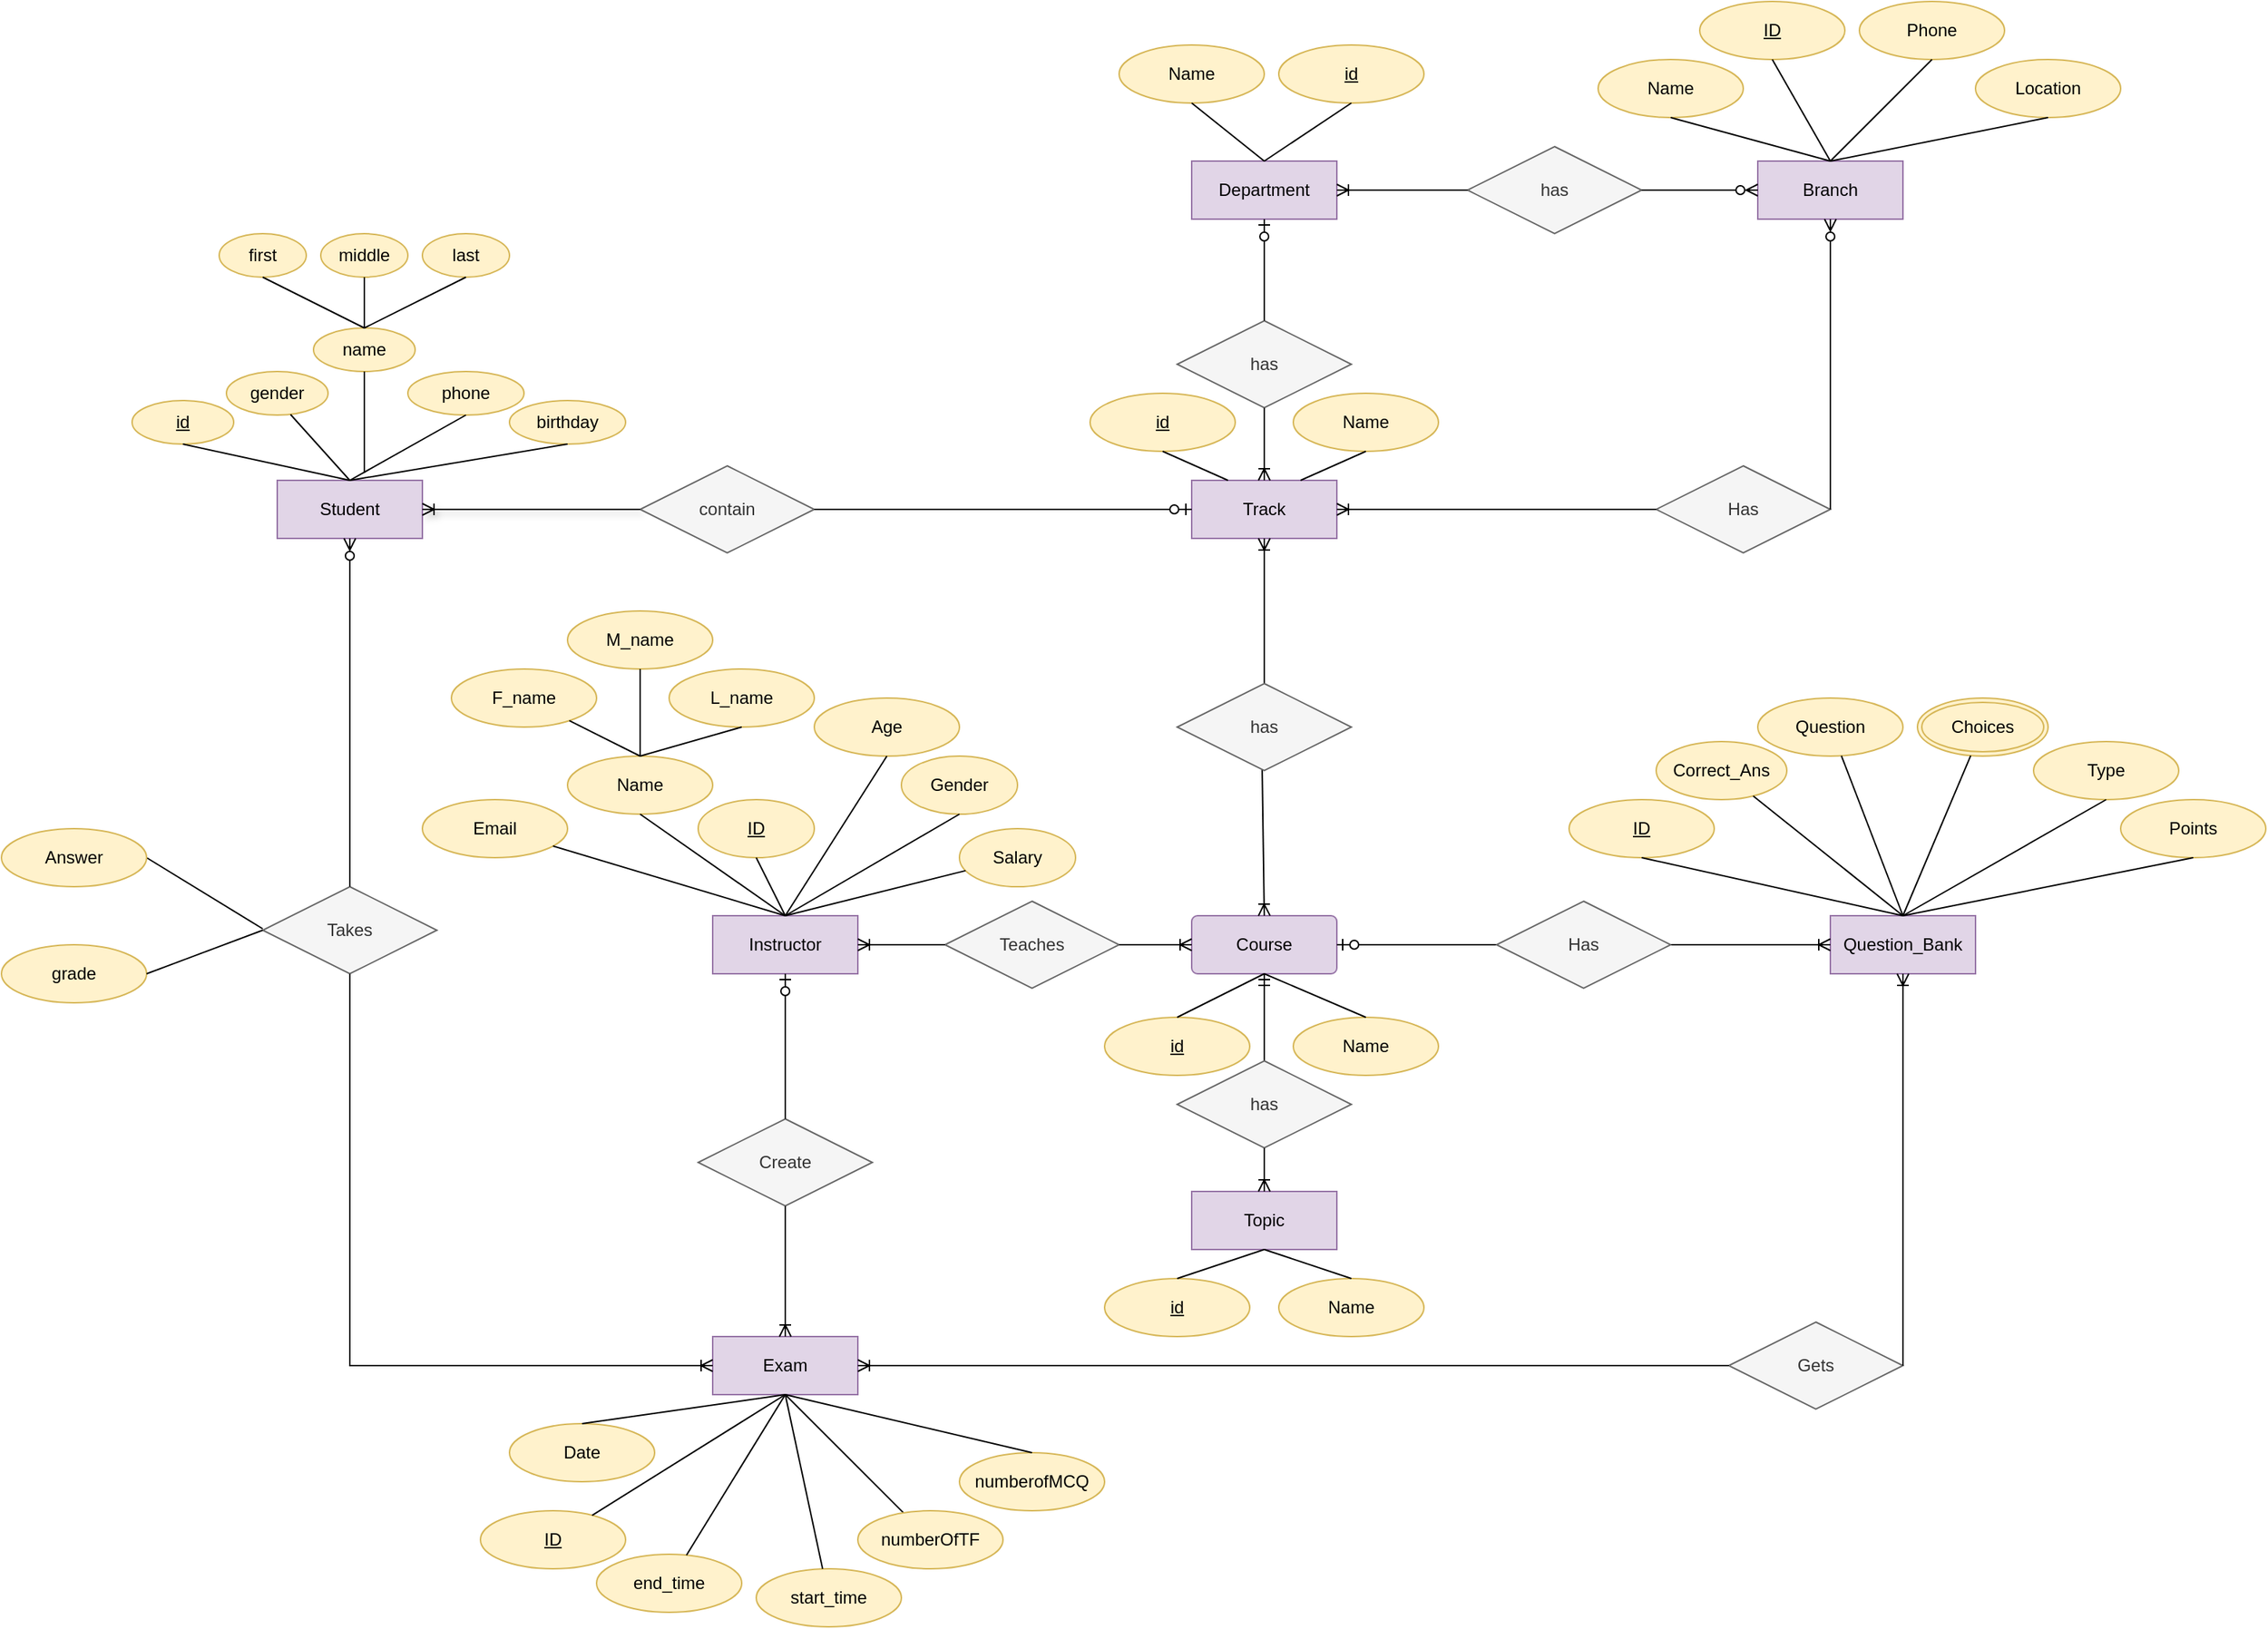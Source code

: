 <mxfile version="26.0.5">
  <diagram name="Page-1" id="814hH2JLdUSQldoOu_sA">
    <mxGraphModel dx="-1800" dy="1914" grid="1" gridSize="10" guides="1" tooltips="1" connect="1" arrows="1" fold="1" page="0" pageScale="1" pageWidth="1400" pageHeight="850" math="0" shadow="0">
      <root>
        <mxCell id="0" />
        <mxCell id="1" parent="0" />
        <mxCell id="0iq-7-bF7IzyFGE6YVm_-5" value="Name" style="ellipse;whiteSpace=wrap;html=1;align=center;fillColor=#fff2cc;strokeColor=#d6b656;" parent="1" vertex="1">
          <mxGeometry x="5960" y="-160" width="100" height="40" as="geometry" />
        </mxCell>
        <mxCell id="0iq-7-bF7IzyFGE6YVm_-6" value="id" style="ellipse;whiteSpace=wrap;html=1;align=center;fontStyle=4;fillColor=#fff2cc;strokeColor=#d6b656;" parent="1" vertex="1">
          <mxGeometry x="6070" y="-160" width="100" height="40" as="geometry" />
        </mxCell>
        <mxCell id="wmDvbTXlGFTgHskODQBr-15" value="Instructor" style="whiteSpace=wrap;html=1;align=center;fillColor=#e1d5e7;strokeColor=#9673a6;" parent="1" vertex="1">
          <mxGeometry x="5680" y="440" width="100" height="40" as="geometry" />
        </mxCell>
        <mxCell id="wmDvbTXlGFTgHskODQBr-16" value="Name" style="ellipse;whiteSpace=wrap;html=1;align=center;fillColor=#fff2cc;strokeColor=#d6b656;" parent="1" vertex="1">
          <mxGeometry x="5580" y="330" width="100" height="40" as="geometry" />
        </mxCell>
        <mxCell id="wmDvbTXlGFTgHskODQBr-17" value="Age" style="ellipse;whiteSpace=wrap;html=1;align=center;fillColor=#fff2cc;strokeColor=#d6b656;" parent="1" vertex="1">
          <mxGeometry x="5750" y="290" width="100" height="40" as="geometry" />
        </mxCell>
        <mxCell id="wmDvbTXlGFTgHskODQBr-18" value="Salary" style="ellipse;whiteSpace=wrap;html=1;align=center;fillColor=#fff2cc;strokeColor=#d6b656;" parent="1" vertex="1">
          <mxGeometry x="5850" y="380" width="80" height="40" as="geometry" />
        </mxCell>
        <mxCell id="wmDvbTXlGFTgHskODQBr-19" value="Gender" style="ellipse;whiteSpace=wrap;html=1;align=center;fillColor=#fff2cc;strokeColor=#d6b656;" parent="1" vertex="1">
          <mxGeometry x="5810" y="330" width="80" height="40" as="geometry" />
        </mxCell>
        <mxCell id="wmDvbTXlGFTgHskODQBr-20" value="ID" style="ellipse;whiteSpace=wrap;html=1;align=center;fontStyle=4;fillColor=#fff2cc;strokeColor=#d6b656;" parent="1" vertex="1">
          <mxGeometry x="6270" y="360" width="100" height="40" as="geometry" />
        </mxCell>
        <mxCell id="wmDvbTXlGFTgHskODQBr-23" value="ID" style="ellipse;whiteSpace=wrap;html=1;align=center;fontStyle=4;fillColor=#fff2cc;strokeColor=#d6b656;" parent="1" vertex="1">
          <mxGeometry x="5520" y="850" width="100" height="40" as="geometry" />
        </mxCell>
        <mxCell id="wmDvbTXlGFTgHskODQBr-26" value="ID" style="ellipse;whiteSpace=wrap;html=1;align=center;fontStyle=4;fillColor=#fff2cc;strokeColor=#d6b656;" parent="1" vertex="1">
          <mxGeometry x="5670" y="360" width="80" height="40" as="geometry" />
        </mxCell>
        <mxCell id="wmDvbTXlGFTgHskODQBr-27" value="Date" style="ellipse;whiteSpace=wrap;html=1;align=center;fillColor=#fff2cc;strokeColor=#d6b656;" parent="1" vertex="1">
          <mxGeometry x="5540" y="790" width="100" height="40" as="geometry" />
        </mxCell>
        <mxCell id="wmDvbTXlGFTgHskODQBr-28" value="F_name" style="ellipse;whiteSpace=wrap;html=1;align=center;fillColor=#fff2cc;strokeColor=#d6b656;" parent="1" vertex="1">
          <mxGeometry x="5500" y="270" width="100" height="40" as="geometry" />
        </mxCell>
        <mxCell id="wmDvbTXlGFTgHskODQBr-29" value="M_name" style="ellipse;whiteSpace=wrap;html=1;align=center;fillColor=#fff2cc;strokeColor=#d6b656;" parent="1" vertex="1">
          <mxGeometry x="5580" y="230" width="100" height="40" as="geometry" />
        </mxCell>
        <mxCell id="wmDvbTXlGFTgHskODQBr-30" value="L_name" style="ellipse;whiteSpace=wrap;html=1;align=center;fillColor=#fff2cc;strokeColor=#d6b656;" parent="1" vertex="1">
          <mxGeometry x="5650" y="270" width="100" height="40" as="geometry" />
        </mxCell>
        <mxCell id="wmDvbTXlGFTgHskODQBr-31" value="Email" style="ellipse;whiteSpace=wrap;html=1;align=center;fillColor=#fff2cc;strokeColor=#d6b656;" parent="1" vertex="1">
          <mxGeometry x="5480" y="360" width="100" height="40" as="geometry" />
        </mxCell>
        <mxCell id="wmDvbTXlGFTgHskODQBr-32" value="" style="endArrow=none;html=1;rounded=0;entryX=0.5;entryY=0;entryDx=0;entryDy=0;" parent="1" source="wmDvbTXlGFTgHskODQBr-29" target="wmDvbTXlGFTgHskODQBr-16" edge="1">
          <mxGeometry relative="1" as="geometry">
            <mxPoint x="5480" y="320" as="sourcePoint" />
            <mxPoint x="5640" y="320" as="targetPoint" />
          </mxGeometry>
        </mxCell>
        <mxCell id="wmDvbTXlGFTgHskODQBr-33" value="" style="endArrow=none;html=1;rounded=0;exitX=0.5;exitY=1;exitDx=0;exitDy=0;" parent="1" source="wmDvbTXlGFTgHskODQBr-30" edge="1">
          <mxGeometry relative="1" as="geometry">
            <mxPoint x="5480" y="320" as="sourcePoint" />
            <mxPoint x="5630" y="330" as="targetPoint" />
          </mxGeometry>
        </mxCell>
        <mxCell id="wmDvbTXlGFTgHskODQBr-34" value="" style="endArrow=none;html=1;rounded=0;entryX=0.5;entryY=1;entryDx=0;entryDy=0;" parent="1" target="wmDvbTXlGFTgHskODQBr-16" edge="1">
          <mxGeometry relative="1" as="geometry">
            <mxPoint x="5730" y="440" as="sourcePoint" />
            <mxPoint x="5640" y="320" as="targetPoint" />
          </mxGeometry>
        </mxCell>
        <mxCell id="wmDvbTXlGFTgHskODQBr-35" value="" style="endArrow=none;html=1;rounded=0;exitX=0.5;exitY=0;exitDx=0;exitDy=0;" parent="1" source="wmDvbTXlGFTgHskODQBr-16" target="wmDvbTXlGFTgHskODQBr-28" edge="1">
          <mxGeometry relative="1" as="geometry">
            <mxPoint x="5480" y="320" as="sourcePoint" />
            <mxPoint x="5640" y="320" as="targetPoint" />
          </mxGeometry>
        </mxCell>
        <mxCell id="wmDvbTXlGFTgHskODQBr-36" value="" style="endArrow=none;html=1;rounded=0;exitX=0.5;exitY=1;exitDx=0;exitDy=0;" parent="1" source="wmDvbTXlGFTgHskODQBr-26" edge="1">
          <mxGeometry relative="1" as="geometry">
            <mxPoint x="5480" y="320" as="sourcePoint" />
            <mxPoint x="5730" y="440" as="targetPoint" />
          </mxGeometry>
        </mxCell>
        <mxCell id="wmDvbTXlGFTgHskODQBr-37" value="" style="endArrow=none;html=1;rounded=0;exitX=0.5;exitY=0;exitDx=0;exitDy=0;" parent="1" source="wmDvbTXlGFTgHskODQBr-15" target="wmDvbTXlGFTgHskODQBr-31" edge="1">
          <mxGeometry relative="1" as="geometry">
            <mxPoint x="5480" y="320" as="sourcePoint" />
            <mxPoint x="5640" y="320" as="targetPoint" />
          </mxGeometry>
        </mxCell>
        <mxCell id="wmDvbTXlGFTgHskODQBr-40" value="" style="endArrow=none;html=1;rounded=0;exitX=0.5;exitY=0;exitDx=0;exitDy=0;entryX=0.5;entryY=1;entryDx=0;entryDy=0;" parent="1" source="wmDvbTXlGFTgHskODQBr-15" target="wmDvbTXlGFTgHskODQBr-17" edge="1">
          <mxGeometry relative="1" as="geometry">
            <mxPoint x="5480" y="320" as="sourcePoint" />
            <mxPoint x="5640" y="320" as="targetPoint" />
          </mxGeometry>
        </mxCell>
        <mxCell id="wmDvbTXlGFTgHskODQBr-41" value="" style="endArrow=none;html=1;rounded=0;entryX=0.5;entryY=1;entryDx=0;entryDy=0;" parent="1" target="wmDvbTXlGFTgHskODQBr-19" edge="1">
          <mxGeometry relative="1" as="geometry">
            <mxPoint x="5730" y="440" as="sourcePoint" />
            <mxPoint x="5640" y="320" as="targetPoint" />
          </mxGeometry>
        </mxCell>
        <mxCell id="wmDvbTXlGFTgHskODQBr-42" value="" style="endArrow=none;html=1;rounded=0;exitX=0.5;exitY=0;exitDx=0;exitDy=0;" parent="1" source="wmDvbTXlGFTgHskODQBr-15" target="wmDvbTXlGFTgHskODQBr-18" edge="1">
          <mxGeometry relative="1" as="geometry">
            <mxPoint x="5480" y="320" as="sourcePoint" />
            <mxPoint x="5870" y="460" as="targetPoint" />
          </mxGeometry>
        </mxCell>
        <mxCell id="wmDvbTXlGFTgHskODQBr-43" value="Exam" style="whiteSpace=wrap;html=1;align=center;fillColor=#e1d5e7;strokeColor=#9673a6;" parent="1" vertex="1">
          <mxGeometry x="5680" y="730" width="100" height="40" as="geometry" />
        </mxCell>
        <mxCell id="wmDvbTXlGFTgHskODQBr-44" value="Question_Bank" style="whiteSpace=wrap;html=1;align=center;fillColor=#e1d5e7;strokeColor=#9673a6;" parent="1" vertex="1">
          <mxGeometry x="6450" y="440" width="100" height="40" as="geometry" />
        </mxCell>
        <mxCell id="wmDvbTXlGFTgHskODQBr-45" value="end_time" style="ellipse;whiteSpace=wrap;html=1;align=center;fillColor=#fff2cc;strokeColor=#d6b656;" parent="1" vertex="1">
          <mxGeometry x="5600" y="880" width="100" height="40" as="geometry" />
        </mxCell>
        <mxCell id="wmDvbTXlGFTgHskODQBr-46" value="start_time" style="ellipse;whiteSpace=wrap;html=1;align=center;fillColor=#fff2cc;strokeColor=#d6b656;" parent="1" vertex="1">
          <mxGeometry x="5710" y="890" width="100" height="40" as="geometry" />
        </mxCell>
        <mxCell id="wmDvbTXlGFTgHskODQBr-47" value="Type" style="ellipse;whiteSpace=wrap;html=1;align=center;fillColor=#fff2cc;strokeColor=#d6b656;" parent="1" vertex="1">
          <mxGeometry x="6590" y="320" width="100" height="40" as="geometry" />
        </mxCell>
        <mxCell id="wmDvbTXlGFTgHskODQBr-48" value="" style="endArrow=none;html=1;rounded=0;exitX=0.5;exitY=1;exitDx=0;exitDy=0;" parent="1" source="wmDvbTXlGFTgHskODQBr-43" target="wmDvbTXlGFTgHskODQBr-46" edge="1">
          <mxGeometry relative="1" as="geometry">
            <mxPoint x="5565" y="870" as="sourcePoint" />
            <mxPoint x="5735" y="930" as="targetPoint" />
          </mxGeometry>
        </mxCell>
        <mxCell id="wmDvbTXlGFTgHskODQBr-49" value="" style="endArrow=none;html=1;rounded=0;entryX=0.5;entryY=1;entryDx=0;entryDy=0;" parent="1" source="wmDvbTXlGFTgHskODQBr-45" target="wmDvbTXlGFTgHskODQBr-43" edge="1">
          <mxGeometry relative="1" as="geometry">
            <mxPoint x="5565" y="870" as="sourcePoint" />
            <mxPoint x="5725" y="870" as="targetPoint" />
          </mxGeometry>
        </mxCell>
        <mxCell id="wmDvbTXlGFTgHskODQBr-50" value="" style="endArrow=none;html=1;rounded=0;entryX=0.5;entryY=1;entryDx=0;entryDy=0;exitX=0.5;exitY=0;exitDx=0;exitDy=0;" parent="1" source="wmDvbTXlGFTgHskODQBr-27" edge="1">
          <mxGeometry relative="1" as="geometry">
            <mxPoint x="5525" y="840" as="sourcePoint" />
            <mxPoint x="5730" y="770" as="targetPoint" />
          </mxGeometry>
        </mxCell>
        <mxCell id="wmDvbTXlGFTgHskODQBr-51" value="" style="endArrow=none;html=1;rounded=0;entryX=0.5;entryY=1;entryDx=0;entryDy=0;" parent="1" source="wmDvbTXlGFTgHskODQBr-23" target="wmDvbTXlGFTgHskODQBr-43" edge="1">
          <mxGeometry relative="1" as="geometry">
            <mxPoint x="5515" y="900" as="sourcePoint" />
            <mxPoint x="5725" y="870" as="targetPoint" />
          </mxGeometry>
        </mxCell>
        <mxCell id="wmDvbTXlGFTgHskODQBr-54" value="Points" style="ellipse;whiteSpace=wrap;html=1;align=center;fillColor=#fff2cc;strokeColor=#d6b656;" parent="1" vertex="1">
          <mxGeometry x="6650" y="360" width="100" height="40" as="geometry" />
        </mxCell>
        <mxCell id="wmDvbTXlGFTgHskODQBr-56" value="Correct_Ans" style="ellipse;whiteSpace=wrap;html=1;align=center;fillColor=#fff2cc;strokeColor=#d6b656;" parent="1" vertex="1">
          <mxGeometry x="6330" y="320" width="90" height="40" as="geometry" />
        </mxCell>
        <mxCell id="wmDvbTXlGFTgHskODQBr-57" value="Question" style="ellipse;whiteSpace=wrap;html=1;align=center;fillColor=#fff2cc;strokeColor=#d6b656;" parent="1" vertex="1">
          <mxGeometry x="6400" y="290" width="100" height="40" as="geometry" />
        </mxCell>
        <mxCell id="wmDvbTXlGFTgHskODQBr-59" value="Choices" style="ellipse;shape=doubleEllipse;margin=3;whiteSpace=wrap;html=1;align=center;fillColor=#fff2cc;strokeColor=#d6b656;" parent="1" vertex="1">
          <mxGeometry x="6510" y="290" width="90" height="40" as="geometry" />
        </mxCell>
        <mxCell id="wmDvbTXlGFTgHskODQBr-60" value="" style="endArrow=none;html=1;rounded=0;entryX=0.5;entryY=0;entryDx=0;entryDy=0;exitX=0.5;exitY=1;exitDx=0;exitDy=0;" parent="1" source="wmDvbTXlGFTgHskODQBr-20" target="wmDvbTXlGFTgHskODQBr-44" edge="1">
          <mxGeometry relative="1" as="geometry">
            <mxPoint x="6456" y="420" as="sourcePoint" />
            <mxPoint x="6486.06" y="390" as="targetPoint" />
          </mxGeometry>
        </mxCell>
        <mxCell id="wmDvbTXlGFTgHskODQBr-62" value="" style="endArrow=none;html=1;rounded=0;entryX=0.5;entryY=0;entryDx=0;entryDy=0;" parent="1" source="wmDvbTXlGFTgHskODQBr-57" target="wmDvbTXlGFTgHskODQBr-44" edge="1">
          <mxGeometry relative="1" as="geometry">
            <mxPoint x="6326.06" y="390" as="sourcePoint" />
            <mxPoint x="6486.06" y="390" as="targetPoint" />
          </mxGeometry>
        </mxCell>
        <mxCell id="wmDvbTXlGFTgHskODQBr-63" value="" style="endArrow=none;html=1;rounded=0;entryX=0.5;entryY=0;entryDx=0;entryDy=0;exitX=0.5;exitY=1;exitDx=0;exitDy=0;" parent="1" source="wmDvbTXlGFTgHskODQBr-54" target="wmDvbTXlGFTgHskODQBr-44" edge="1">
          <mxGeometry relative="1" as="geometry">
            <mxPoint x="6422.996" y="511.182" as="sourcePoint" />
            <mxPoint x="6486.06" y="390" as="targetPoint" />
          </mxGeometry>
        </mxCell>
        <mxCell id="wmDvbTXlGFTgHskODQBr-64" value="" style="endArrow=none;html=1;rounded=0;entryX=0.5;entryY=0;entryDx=0;entryDy=0;exitX=0.5;exitY=1;exitDx=0;exitDy=0;" parent="1" source="wmDvbTXlGFTgHskODQBr-47" target="wmDvbTXlGFTgHskODQBr-44" edge="1">
          <mxGeometry relative="1" as="geometry">
            <mxPoint x="6600" y="400" as="sourcePoint" />
            <mxPoint x="6486.06" y="390" as="targetPoint" />
          </mxGeometry>
        </mxCell>
        <mxCell id="wmDvbTXlGFTgHskODQBr-65" value="" style="endArrow=none;html=1;rounded=0;exitX=0.5;exitY=0;exitDx=0;exitDy=0;" parent="1" source="wmDvbTXlGFTgHskODQBr-44" target="wmDvbTXlGFTgHskODQBr-56" edge="1">
          <mxGeometry relative="1" as="geometry">
            <mxPoint x="6326.06" y="390" as="sourcePoint" />
            <mxPoint x="6476.06" y="390" as="targetPoint" />
          </mxGeometry>
        </mxCell>
        <mxCell id="wmDvbTXlGFTgHskODQBr-66" value="" style="endArrow=none;html=1;rounded=0;entryX=0.5;entryY=0;entryDx=0;entryDy=0;" parent="1" source="wmDvbTXlGFTgHskODQBr-59" target="wmDvbTXlGFTgHskODQBr-44" edge="1">
          <mxGeometry relative="1" as="geometry">
            <mxPoint x="6326.06" y="390" as="sourcePoint" />
            <mxPoint x="6590" y="540" as="targetPoint" />
          </mxGeometry>
        </mxCell>
        <mxCell id="wmDvbTXlGFTgHskODQBr-67" value="Create" style="shape=rhombus;perimeter=rhombusPerimeter;whiteSpace=wrap;html=1;align=center;fillColor=#f5f5f5;fontColor=#333333;strokeColor=#666666;" parent="1" vertex="1">
          <mxGeometry x="5670" y="580" width="120" height="60" as="geometry" />
        </mxCell>
        <mxCell id="wmDvbTXlGFTgHskODQBr-69" value="" style="fontSize=12;html=1;endArrow=ERzeroToOne;endFill=1;rounded=0;" parent="1" source="wmDvbTXlGFTgHskODQBr-67" target="wmDvbTXlGFTgHskODQBr-15" edge="1">
          <mxGeometry width="100" height="100" relative="1" as="geometry">
            <mxPoint x="5020" y="580" as="sourcePoint" />
            <mxPoint x="5120" y="480" as="targetPoint" />
          </mxGeometry>
        </mxCell>
        <mxCell id="wmDvbTXlGFTgHskODQBr-70" value="" style="fontSize=12;html=1;endArrow=ERoneToMany;rounded=0;exitX=0.5;exitY=1;exitDx=0;exitDy=0;" parent="1" source="wmDvbTXlGFTgHskODQBr-67" target="wmDvbTXlGFTgHskODQBr-43" edge="1">
          <mxGeometry width="100" height="100" relative="1" as="geometry">
            <mxPoint x="5865" y="840" as="sourcePoint" />
            <mxPoint x="5965" y="740" as="targetPoint" />
          </mxGeometry>
        </mxCell>
        <mxCell id="wmDvbTXlGFTgHskODQBr-71" value="Gets" style="shape=rhombus;perimeter=rhombusPerimeter;whiteSpace=wrap;html=1;align=center;fillColor=#f5f5f5;fontColor=#333333;strokeColor=#666666;" parent="1" vertex="1">
          <mxGeometry x="6380" y="720" width="120" height="60" as="geometry" />
        </mxCell>
        <mxCell id="wmDvbTXlGFTgHskODQBr-73" value="" style="fontSize=12;html=1;endArrow=ERoneToMany;rounded=0;" parent="1" source="wmDvbTXlGFTgHskODQBr-71" target="wmDvbTXlGFTgHskODQBr-43" edge="1">
          <mxGeometry width="100" height="100" relative="1" as="geometry">
            <mxPoint x="5865" y="900" as="sourcePoint" />
            <mxPoint x="5965" y="800" as="targetPoint" />
          </mxGeometry>
        </mxCell>
        <mxCell id="0iq-7-bF7IzyFGE6YVm_-7" value="Department" style="whiteSpace=wrap;html=1;align=center;fillColor=#e1d5e7;strokeColor=#9673a6;" parent="1" vertex="1">
          <mxGeometry x="6010" y="-80" width="100" height="40" as="geometry" />
        </mxCell>
        <mxCell id="0iq-7-bF7IzyFGE6YVm_-8" value="Track" style="whiteSpace=wrap;html=1;align=center;fillColor=#e1d5e7;strokeColor=#9673a6;" parent="1" vertex="1">
          <mxGeometry x="6010" y="140" width="100" height="40" as="geometry" />
        </mxCell>
        <mxCell id="0iq-7-bF7IzyFGE6YVm_-11" value="" style="endArrow=none;html=1;rounded=0;exitX=0.5;exitY=1;exitDx=0;exitDy=0;entryX=0.5;entryY=0;entryDx=0;entryDy=0;" parent="1" source="0iq-7-bF7IzyFGE6YVm_-5" target="0iq-7-bF7IzyFGE6YVm_-7" edge="1">
          <mxGeometry relative="1" as="geometry">
            <mxPoint x="6290" y="160" as="sourcePoint" />
            <mxPoint x="6450" y="160" as="targetPoint" />
          </mxGeometry>
        </mxCell>
        <mxCell id="0iq-7-bF7IzyFGE6YVm_-12" value="" style="endArrow=none;html=1;rounded=0;exitX=0.5;exitY=1;exitDx=0;exitDy=0;entryX=0.5;entryY=0;entryDx=0;entryDy=0;" parent="1" source="0iq-7-bF7IzyFGE6YVm_-6" target="0iq-7-bF7IzyFGE6YVm_-7" edge="1">
          <mxGeometry relative="1" as="geometry">
            <mxPoint x="5990" y="-50" as="sourcePoint" />
            <mxPoint x="6060" y="-40" as="targetPoint" />
          </mxGeometry>
        </mxCell>
        <mxCell id="0iq-7-bF7IzyFGE6YVm_-13" value="id" style="ellipse;whiteSpace=wrap;html=1;align=center;fontStyle=4;fillColor=#fff2cc;strokeColor=#d6b656;" parent="1" vertex="1">
          <mxGeometry x="5280" y="85" width="70" height="30" as="geometry" />
        </mxCell>
        <mxCell id="0iq-7-bF7IzyFGE6YVm_-15" value="id" style="ellipse;whiteSpace=wrap;html=1;align=center;fontStyle=4;fillColor=#fff2cc;strokeColor=#d6b656;" parent="1" vertex="1">
          <mxGeometry x="5950" y="510" width="100" height="40" as="geometry" />
        </mxCell>
        <mxCell id="0iq-7-bF7IzyFGE6YVm_-17" value="id" style="ellipse;whiteSpace=wrap;html=1;align=center;fontStyle=4;fillColor=#fff2cc;strokeColor=#d6b656;" parent="1" vertex="1">
          <mxGeometry x="5940" y="80" width="100" height="40" as="geometry" />
        </mxCell>
        <mxCell id="0iq-7-bF7IzyFGE6YVm_-19" value="Name" style="ellipse;whiteSpace=wrap;html=1;align=center;fillColor=#fff2cc;strokeColor=#d6b656;" parent="1" vertex="1">
          <mxGeometry x="6080" y="80" width="100" height="40" as="geometry" />
        </mxCell>
        <mxCell id="0iq-7-bF7IzyFGE6YVm_-20" value="" style="endArrow=none;html=1;rounded=0;exitX=0.5;exitY=1;exitDx=0;exitDy=0;entryX=0.25;entryY=0;entryDx=0;entryDy=0;" parent="1" source="0iq-7-bF7IzyFGE6YVm_-17" target="0iq-7-bF7IzyFGE6YVm_-8" edge="1">
          <mxGeometry relative="1" as="geometry">
            <mxPoint x="6290" y="160" as="sourcePoint" />
            <mxPoint x="6450" y="160" as="targetPoint" />
          </mxGeometry>
        </mxCell>
        <mxCell id="0iq-7-bF7IzyFGE6YVm_-21" value="" style="endArrow=none;html=1;rounded=0;entryX=0.5;entryY=1;entryDx=0;entryDy=0;exitX=0.75;exitY=0;exitDx=0;exitDy=0;" parent="1" source="0iq-7-bF7IzyFGE6YVm_-8" target="0iq-7-bF7IzyFGE6YVm_-19" edge="1">
          <mxGeometry relative="1" as="geometry">
            <mxPoint x="6060" y="200" as="sourcePoint" />
            <mxPoint x="6450" y="160" as="targetPoint" />
          </mxGeometry>
        </mxCell>
        <mxCell id="0iq-7-bF7IzyFGE6YVm_-22" value="Course" style="rounded=1;arcSize=10;whiteSpace=wrap;html=1;align=center;fillColor=#e1d5e7;strokeColor=#9673a6;" parent="1" vertex="1">
          <mxGeometry x="6010" y="440" width="100" height="40" as="geometry" />
        </mxCell>
        <mxCell id="0iq-7-bF7IzyFGE6YVm_-23" value="Name" style="ellipse;whiteSpace=wrap;html=1;align=center;fillColor=#fff2cc;strokeColor=#d6b656;" parent="1" vertex="1">
          <mxGeometry x="6080" y="510" width="100" height="40" as="geometry" />
        </mxCell>
        <mxCell id="0iq-7-bF7IzyFGE6YVm_-24" value="" style="endArrow=none;html=1;rounded=0;exitX=0.5;exitY=0;exitDx=0;exitDy=0;entryX=0.5;entryY=1;entryDx=0;entryDy=0;" parent="1" source="0iq-7-bF7IzyFGE6YVm_-15" target="0iq-7-bF7IzyFGE6YVm_-22" edge="1">
          <mxGeometry relative="1" as="geometry">
            <mxPoint x="6020" y="530" as="sourcePoint" />
            <mxPoint x="6180" y="530" as="targetPoint" />
          </mxGeometry>
        </mxCell>
        <mxCell id="0iq-7-bF7IzyFGE6YVm_-25" value="" style="endArrow=none;html=1;rounded=0;exitX=0.5;exitY=1;exitDx=0;exitDy=0;entryX=0.5;entryY=0;entryDx=0;entryDy=0;" parent="1" source="0iq-7-bF7IzyFGE6YVm_-22" target="0iq-7-bF7IzyFGE6YVm_-23" edge="1">
          <mxGeometry relative="1" as="geometry">
            <mxPoint x="6060" y="530" as="sourcePoint" />
            <mxPoint x="6220" y="530" as="targetPoint" />
          </mxGeometry>
        </mxCell>
        <mxCell id="0iq-7-bF7IzyFGE6YVm_-27" value="has" style="shape=rhombus;perimeter=rhombusPerimeter;whiteSpace=wrap;html=1;align=center;fillColor=#f5f5f5;fontColor=#333333;strokeColor=#666666;" parent="1" vertex="1">
          <mxGeometry x="6000" y="30" width="120" height="60" as="geometry" />
        </mxCell>
        <mxCell id="0iq-7-bF7IzyFGE6YVm_-28" value="" style="fontSize=12;html=1;endArrow=ERzeroToOne;endFill=1;rounded=0;exitX=0.5;exitY=0;exitDx=0;exitDy=0;" parent="1" source="0iq-7-bF7IzyFGE6YVm_-27" target="0iq-7-bF7IzyFGE6YVm_-7" edge="1">
          <mxGeometry width="100" height="100" relative="1" as="geometry">
            <mxPoint x="6000" y="130" as="sourcePoint" />
            <mxPoint x="6090" y="10" as="targetPoint" />
          </mxGeometry>
        </mxCell>
        <mxCell id="0iq-7-bF7IzyFGE6YVm_-29" value="" style="fontSize=12;html=1;endArrow=ERoneToMany;rounded=0;exitX=0.5;exitY=1;exitDx=0;exitDy=0;entryX=0.5;entryY=0;entryDx=0;entryDy=0;" parent="1" source="0iq-7-bF7IzyFGE6YVm_-27" target="0iq-7-bF7IzyFGE6YVm_-8" edge="1">
          <mxGeometry width="100" height="100" relative="1" as="geometry">
            <mxPoint x="6090" y="100" as="sourcePoint" />
            <mxPoint x="5990" y="200" as="targetPoint" />
          </mxGeometry>
        </mxCell>
        <mxCell id="0iq-7-bF7IzyFGE6YVm_-31" value="" style="fontSize=12;html=1;endArrow=ERoneToMany;rounded=0;entryX=0.5;entryY=1;entryDx=0;entryDy=0;exitX=0.5;exitY=0;exitDx=0;exitDy=0;" parent="1" source="0iq-7-bF7IzyFGE6YVm_-30" target="0iq-7-bF7IzyFGE6YVm_-8" edge="1">
          <mxGeometry width="100" height="100" relative="1" as="geometry">
            <mxPoint x="6050" y="200" as="sourcePoint" />
            <mxPoint x="6050" y="189.999" as="targetPoint" />
          </mxGeometry>
        </mxCell>
        <mxCell id="0iq-7-bF7IzyFGE6YVm_-33" value="" style="fontSize=12;html=1;endArrow=ERoneToMany;rounded=0;entryX=0.5;entryY=0;entryDx=0;entryDy=0;exitX=0.487;exitY=0.853;exitDx=0;exitDy=0;exitPerimeter=0;" parent="1" source="0iq-7-bF7IzyFGE6YVm_-30" target="0iq-7-bF7IzyFGE6YVm_-22" edge="1">
          <mxGeometry width="100" height="100" relative="1" as="geometry">
            <mxPoint x="6060" y="460" as="sourcePoint" />
            <mxPoint x="6070" y="410" as="targetPoint" />
          </mxGeometry>
        </mxCell>
        <mxCell id="0iq-7-bF7IzyFGE6YVm_-30" value="has" style="shape=rhombus;perimeter=rhombusPerimeter;whiteSpace=wrap;html=1;align=center;fillColor=#f5f5f5;fontColor=#333333;strokeColor=#666666;" parent="1" vertex="1">
          <mxGeometry x="6000" y="280" width="120" height="60" as="geometry" />
        </mxCell>
        <mxCell id="0iq-7-bF7IzyFGE6YVm_-36" value="Topic" style="whiteSpace=wrap;html=1;align=center;fillColor=#e1d5e7;strokeColor=#9673a6;" parent="1" vertex="1">
          <mxGeometry x="6010" y="630" width="100" height="40" as="geometry" />
        </mxCell>
        <mxCell id="0iq-7-bF7IzyFGE6YVm_-37" value="id" style="ellipse;whiteSpace=wrap;html=1;align=center;fontStyle=4;fillColor=#fff2cc;strokeColor=#d6b656;" parent="1" vertex="1">
          <mxGeometry x="5950" y="690" width="100" height="40" as="geometry" />
        </mxCell>
        <mxCell id="0iq-7-bF7IzyFGE6YVm_-38" value="Name" style="ellipse;whiteSpace=wrap;html=1;align=center;fillColor=#fff2cc;strokeColor=#d6b656;" parent="1" vertex="1">
          <mxGeometry x="6070" y="690" width="100" height="40" as="geometry" />
        </mxCell>
        <mxCell id="0iq-7-bF7IzyFGE6YVm_-39" value="" style="endArrow=none;html=1;rounded=0;exitX=0.5;exitY=0;exitDx=0;exitDy=0;entryX=0.5;entryY=1;entryDx=0;entryDy=0;" parent="1" source="0iq-7-bF7IzyFGE6YVm_-37" target="0iq-7-bF7IzyFGE6YVm_-36" edge="1">
          <mxGeometry relative="1" as="geometry">
            <mxPoint x="6000" y="690" as="sourcePoint" />
            <mxPoint x="6060" y="660" as="targetPoint" />
          </mxGeometry>
        </mxCell>
        <mxCell id="0iq-7-bF7IzyFGE6YVm_-40" value="" style="endArrow=none;html=1;rounded=0;entryX=0.5;entryY=0;entryDx=0;entryDy=0;exitX=0.5;exitY=1;exitDx=0;exitDy=0;" parent="1" source="0iq-7-bF7IzyFGE6YVm_-36" target="0iq-7-bF7IzyFGE6YVm_-38" edge="1">
          <mxGeometry relative="1" as="geometry">
            <mxPoint x="6050" y="650" as="sourcePoint" />
            <mxPoint x="6210" y="650" as="targetPoint" />
          </mxGeometry>
        </mxCell>
        <mxCell id="0iq-7-bF7IzyFGE6YVm_-41" value="" style="fontSize=12;html=1;endArrow=ERmandOne;rounded=0;entryX=0.5;entryY=1;entryDx=0;entryDy=0;" parent="1" target="0iq-7-bF7IzyFGE6YVm_-22" edge="1">
          <mxGeometry width="100" height="100" relative="1" as="geometry">
            <mxPoint x="6060" y="550" as="sourcePoint" />
            <mxPoint x="6210" y="510" as="targetPoint" />
          </mxGeometry>
        </mxCell>
        <mxCell id="0iq-7-bF7IzyFGE6YVm_-42" value="has" style="shape=rhombus;perimeter=rhombusPerimeter;whiteSpace=wrap;html=1;align=center;fillColor=#f5f5f5;fontColor=#333333;strokeColor=#666666;" parent="1" vertex="1">
          <mxGeometry x="6000" y="540" width="120" height="60" as="geometry" />
        </mxCell>
        <mxCell id="0iq-7-bF7IzyFGE6YVm_-43" value="" style="fontSize=12;html=1;endArrow=ERoneToMany;rounded=0;entryX=0.5;entryY=0;entryDx=0;entryDy=0;exitX=0.5;exitY=1;exitDx=0;exitDy=0;" parent="1" source="0iq-7-bF7IzyFGE6YVm_-42" target="0iq-7-bF7IzyFGE6YVm_-36" edge="1">
          <mxGeometry width="100" height="100" relative="1" as="geometry">
            <mxPoint x="5950" y="710" as="sourcePoint" />
            <mxPoint x="6050" y="610" as="targetPoint" />
          </mxGeometry>
        </mxCell>
        <mxCell id="0iq-7-bF7IzyFGE6YVm_-44" value="Student" style="whiteSpace=wrap;html=1;align=center;fillColor=#e1d5e7;strokeColor=#9673a6;" parent="1" vertex="1">
          <mxGeometry x="5380" y="140" width="100" height="40" as="geometry" />
        </mxCell>
        <mxCell id="0iq-7-bF7IzyFGE6YVm_-45" value="contain" style="shape=rhombus;perimeter=rhombusPerimeter;whiteSpace=wrap;html=1;align=center;fillColor=#f5f5f5;fontColor=#333333;strokeColor=#666666;" parent="1" vertex="1">
          <mxGeometry x="5630" y="130" width="120" height="60" as="geometry" />
        </mxCell>
        <mxCell id="0iq-7-bF7IzyFGE6YVm_-46" value="" style="fontSize=12;html=1;endArrow=ERzeroToOne;endFill=1;rounded=0;entryX=0;entryY=0.5;entryDx=0;entryDy=0;exitX=1;exitY=0.5;exitDx=0;exitDy=0;" parent="1" source="0iq-7-bF7IzyFGE6YVm_-45" target="0iq-7-bF7IzyFGE6YVm_-8" edge="1">
          <mxGeometry width="100" height="100" relative="1" as="geometry">
            <mxPoint x="5940" y="159.23" as="sourcePoint" />
            <mxPoint x="5830" y="159.23" as="targetPoint" />
          </mxGeometry>
        </mxCell>
        <mxCell id="0iq-7-bF7IzyFGE6YVm_-47" value="" style="fontSize=12;html=1;endArrow=ERoneToMany;rounded=0;shadow=1;exitX=0;exitY=0.5;exitDx=0;exitDy=0;entryX=1;entryY=0.5;entryDx=0;entryDy=0;" parent="1" source="0iq-7-bF7IzyFGE6YVm_-45" target="0iq-7-bF7IzyFGE6YVm_-44" edge="1">
          <mxGeometry width="100" height="100" relative="1" as="geometry">
            <mxPoint x="5260" y="285" as="sourcePoint" />
            <mxPoint x="5495" y="155" as="targetPoint" />
          </mxGeometry>
        </mxCell>
        <mxCell id="0iq-7-bF7IzyFGE6YVm_-48" value="gender" style="ellipse;whiteSpace=wrap;html=1;align=center;fillColor=#fff2cc;strokeColor=#d6b656;" parent="1" vertex="1">
          <mxGeometry x="5345" y="65" width="70" height="30" as="geometry" />
        </mxCell>
        <mxCell id="0iq-7-bF7IzyFGE6YVm_-49" value="first" style="ellipse;whiteSpace=wrap;html=1;align=center;fillColor=#fff2cc;strokeColor=#d6b656;" parent="1" vertex="1">
          <mxGeometry x="5340" y="-30" width="60" height="30" as="geometry" />
        </mxCell>
        <mxCell id="0iq-7-bF7IzyFGE6YVm_-50" value="last" style="ellipse;whiteSpace=wrap;html=1;align=center;fillColor=#fff2cc;strokeColor=#d6b656;" parent="1" vertex="1">
          <mxGeometry x="5480" y="-30" width="60" height="30" as="geometry" />
        </mxCell>
        <mxCell id="0iq-7-bF7IzyFGE6YVm_-51" value="middle" style="ellipse;whiteSpace=wrap;html=1;align=center;fillColor=#fff2cc;strokeColor=#d6b656;" parent="1" vertex="1">
          <mxGeometry x="5410" y="-30" width="60" height="30" as="geometry" />
        </mxCell>
        <mxCell id="0iq-7-bF7IzyFGE6YVm_-53" value="birthday" style="ellipse;whiteSpace=wrap;html=1;align=center;fillColor=#fff2cc;strokeColor=#d6b656;" parent="1" vertex="1">
          <mxGeometry x="5540" y="85" width="80" height="30" as="geometry" />
        </mxCell>
        <mxCell id="0iq-7-bF7IzyFGE6YVm_-54" value="phone" style="ellipse;whiteSpace=wrap;html=1;align=center;fillColor=#fff2cc;strokeColor=#d6b656;" parent="1" vertex="1">
          <mxGeometry x="5470" y="65" width="80" height="30" as="geometry" />
        </mxCell>
        <mxCell id="0iq-7-bF7IzyFGE6YVm_-55" value="name" style="ellipse;whiteSpace=wrap;html=1;align=center;fillColor=#fff2cc;strokeColor=#d6b656;" parent="1" vertex="1">
          <mxGeometry x="5405" y="35" width="70" height="30" as="geometry" />
        </mxCell>
        <mxCell id="0iq-7-bF7IzyFGE6YVm_-57" value="" style="endArrow=none;html=1;rounded=0;exitX=0.5;exitY=1;exitDx=0;exitDy=0;entryX=0.5;entryY=0;entryDx=0;entryDy=0;" parent="1" source="0iq-7-bF7IzyFGE6YVm_-13" target="0iq-7-bF7IzyFGE6YVm_-44" edge="1">
          <mxGeometry relative="1" as="geometry">
            <mxPoint x="5380" y="125" as="sourcePoint" />
            <mxPoint x="5540" y="125" as="targetPoint" />
          </mxGeometry>
        </mxCell>
        <mxCell id="0iq-7-bF7IzyFGE6YVm_-58" value="" style="endArrow=none;html=1;rounded=0;entryX=0.5;entryY=1;entryDx=0;entryDy=0;exitX=0.5;exitY=0;exitDx=0;exitDy=0;" parent="1" source="0iq-7-bF7IzyFGE6YVm_-55" target="0iq-7-bF7IzyFGE6YVm_-51" edge="1">
          <mxGeometry relative="1" as="geometry">
            <mxPoint x="5280" y="25" as="sourcePoint" />
            <mxPoint x="5440" y="25" as="targetPoint" />
          </mxGeometry>
        </mxCell>
        <mxCell id="0iq-7-bF7IzyFGE6YVm_-59" value="" style="endArrow=none;html=1;rounded=0;exitX=0.5;exitY=1;exitDx=0;exitDy=0;" parent="1" source="0iq-7-bF7IzyFGE6YVm_-49" edge="1">
          <mxGeometry relative="1" as="geometry">
            <mxPoint x="5350" y="15" as="sourcePoint" />
            <mxPoint x="5440" y="35" as="targetPoint" />
          </mxGeometry>
        </mxCell>
        <mxCell id="0iq-7-bF7IzyFGE6YVm_-60" value="" style="endArrow=none;html=1;rounded=0;exitX=0.5;exitY=0;exitDx=0;exitDy=0;entryX=0.5;entryY=1;entryDx=0;entryDy=0;" parent="1" source="0iq-7-bF7IzyFGE6YVm_-44" target="0iq-7-bF7IzyFGE6YVm_-53" edge="1">
          <mxGeometry relative="1" as="geometry">
            <mxPoint x="5420" y="130" as="sourcePoint" />
            <mxPoint x="5560" y="135" as="targetPoint" />
          </mxGeometry>
        </mxCell>
        <mxCell id="0iq-7-bF7IzyFGE6YVm_-61" value="" style="endArrow=none;html=1;rounded=0;exitX=0.5;exitY=0;exitDx=0;exitDy=0;entryX=0.5;entryY=1;entryDx=0;entryDy=0;" parent="1" source="0iq-7-bF7IzyFGE6YVm_-44" target="0iq-7-bF7IzyFGE6YVm_-54" edge="1">
          <mxGeometry relative="1" as="geometry">
            <mxPoint x="5345" y="100" as="sourcePoint" />
            <mxPoint x="5505" y="100" as="targetPoint" />
          </mxGeometry>
        </mxCell>
        <mxCell id="0iq-7-bF7IzyFGE6YVm_-62" value="" style="endArrow=none;html=1;rounded=0;exitX=0.5;exitY=1;exitDx=0;exitDy=0;" parent="1" source="0iq-7-bF7IzyFGE6YVm_-55" edge="1">
          <mxGeometry relative="1" as="geometry">
            <mxPoint x="5405" y="94" as="sourcePoint" />
            <mxPoint x="5440" y="135" as="targetPoint" />
          </mxGeometry>
        </mxCell>
        <mxCell id="0iq-7-bF7IzyFGE6YVm_-63" value="" style="endArrow=none;html=1;rounded=0;exitX=0.631;exitY=0.987;exitDx=0;exitDy=0;exitPerimeter=0;entryX=0.5;entryY=0;entryDx=0;entryDy=0;" parent="1" source="0iq-7-bF7IzyFGE6YVm_-48" target="0iq-7-bF7IzyFGE6YVm_-44" edge="1">
          <mxGeometry relative="1" as="geometry">
            <mxPoint x="5400" y="114" as="sourcePoint" />
            <mxPoint x="5560" y="114" as="targetPoint" />
          </mxGeometry>
        </mxCell>
        <mxCell id="0iq-7-bF7IzyFGE6YVm_-65" value="" style="endArrow=none;html=1;rounded=0;exitX=0.5;exitY=0;exitDx=0;exitDy=0;entryX=0.5;entryY=1;entryDx=0;entryDy=0;" parent="1" source="0iq-7-bF7IzyFGE6YVm_-55" target="0iq-7-bF7IzyFGE6YVm_-50" edge="1">
          <mxGeometry relative="1" as="geometry">
            <mxPoint x="5350" y="25" as="sourcePoint" />
            <mxPoint x="5510" y="25" as="targetPoint" />
          </mxGeometry>
        </mxCell>
        <mxCell id="MTJGAZ34YQoZnupdT_DI-1" style="edgeStyle=orthogonalEdgeStyle;rounded=0;orthogonalLoop=1;jettySize=auto;html=1;exitX=0.5;exitY=1;exitDx=0;exitDy=0;labelBackgroundColor=none;fontColor=default;" parent="1" edge="1">
          <mxGeometry relative="1" as="geometry">
            <mxPoint x="5645" y="55" as="sourcePoint" />
            <mxPoint x="5645" y="55" as="targetPoint" />
          </mxGeometry>
        </mxCell>
        <mxCell id="MTJGAZ34YQoZnupdT_DI-2" value="Branch" style="whiteSpace=wrap;html=1;align=center;fillColor=#e1d5e7;strokeColor=#9673a6;" parent="1" vertex="1">
          <mxGeometry x="6400" y="-80" width="100" height="40" as="geometry" />
        </mxCell>
        <mxCell id="MTJGAZ34YQoZnupdT_DI-3" value="Name" style="ellipse;whiteSpace=wrap;html=1;align=center;fillColor=#fff2cc;strokeColor=#d6b656;" parent="1" vertex="1">
          <mxGeometry x="6290" y="-150" width="100" height="40" as="geometry" />
        </mxCell>
        <mxCell id="MTJGAZ34YQoZnupdT_DI-4" value="ID" style="ellipse;whiteSpace=wrap;html=1;align=center;fontStyle=4;fillColor=#fff2cc;strokeColor=#d6b656;" parent="1" vertex="1">
          <mxGeometry x="6360" y="-190" width="100" height="40" as="geometry" />
        </mxCell>
        <mxCell id="MTJGAZ34YQoZnupdT_DI-5" value="" style="endArrow=none;html=1;rounded=0;exitX=0.5;exitY=1;exitDx=0;exitDy=0;entryX=0.5;entryY=0;entryDx=0;entryDy=0;" parent="1" source="MTJGAZ34YQoZnupdT_DI-4" target="MTJGAZ34YQoZnupdT_DI-2" edge="1">
          <mxGeometry relative="1" as="geometry">
            <mxPoint x="5680" y="80" as="sourcePoint" />
            <mxPoint x="5840" y="80" as="targetPoint" />
          </mxGeometry>
        </mxCell>
        <mxCell id="MTJGAZ34YQoZnupdT_DI-6" value="" style="endArrow=none;html=1;rounded=0;entryX=0.5;entryY=0;entryDx=0;entryDy=0;exitX=0.5;exitY=1;exitDx=0;exitDy=0;" parent="1" source="MTJGAZ34YQoZnupdT_DI-3" target="MTJGAZ34YQoZnupdT_DI-2" edge="1">
          <mxGeometry relative="1" as="geometry">
            <mxPoint x="5655.08" y="-65.749" as="sourcePoint" />
            <mxPoint x="5730" y="-40" as="targetPoint" />
          </mxGeometry>
        </mxCell>
        <mxCell id="MTJGAZ34YQoZnupdT_DI-7" value="Location" style="ellipse;whiteSpace=wrap;html=1;align=center;fillColor=#fff2cc;strokeColor=#d6b656;" parent="1" vertex="1">
          <mxGeometry x="6550" y="-150" width="100" height="40" as="geometry" />
        </mxCell>
        <mxCell id="MTJGAZ34YQoZnupdT_DI-8" value="" style="endArrow=none;html=1;rounded=0;exitX=0.5;exitY=1;exitDx=0;exitDy=0;entryX=0.5;entryY=0;entryDx=0;entryDy=0;" parent="1" source="MTJGAZ34YQoZnupdT_DI-7" target="MTJGAZ34YQoZnupdT_DI-2" edge="1">
          <mxGeometry relative="1" as="geometry">
            <mxPoint x="5680" y="80" as="sourcePoint" />
            <mxPoint x="5840" y="80" as="targetPoint" />
          </mxGeometry>
        </mxCell>
        <mxCell id="MTJGAZ34YQoZnupdT_DI-9" value="Phone" style="ellipse;whiteSpace=wrap;html=1;align=center;fillColor=#fff2cc;strokeColor=#d6b656;" parent="1" vertex="1">
          <mxGeometry x="6470" y="-190" width="100" height="40" as="geometry" />
        </mxCell>
        <mxCell id="MTJGAZ34YQoZnupdT_DI-10" value="" style="endArrow=none;html=1;rounded=0;exitX=0.5;exitY=0;exitDx=0;exitDy=0;entryX=0.5;entryY=1;entryDx=0;entryDy=0;" parent="1" source="MTJGAZ34YQoZnupdT_DI-2" target="MTJGAZ34YQoZnupdT_DI-9" edge="1">
          <mxGeometry relative="1" as="geometry">
            <mxPoint x="5680" y="80" as="sourcePoint" />
            <mxPoint x="5840" y="80" as="targetPoint" />
          </mxGeometry>
        </mxCell>
        <mxCell id="MTJGAZ34YQoZnupdT_DI-12" value="has" style="shape=rhombus;perimeter=rhombusPerimeter;whiteSpace=wrap;html=1;align=center;fillColor=#f5f5f5;fontColor=#333333;strokeColor=#666666;" parent="1" vertex="1">
          <mxGeometry x="6200" y="-90" width="120" height="60" as="geometry" />
        </mxCell>
        <mxCell id="x4m-5yklGs7zG8ywSub8-2" value="" style="fontSize=12;html=1;endArrow=ERzeroToOne;endFill=1;rounded=0;exitX=0;exitY=0.5;exitDx=0;exitDy=0;" parent="1" source="x4m-5yklGs7zG8ywSub8-1" target="0iq-7-bF7IzyFGE6YVm_-22" edge="1">
          <mxGeometry width="100" height="100" relative="1" as="geometry">
            <mxPoint x="5360" y="570" as="sourcePoint" />
            <mxPoint x="5460" y="470" as="targetPoint" />
          </mxGeometry>
        </mxCell>
        <mxCell id="x4m-5yklGs7zG8ywSub8-3" value="" style="fontSize=12;html=1;endArrow=ERoneToMany;rounded=0;exitX=1;exitY=0.5;exitDx=0;exitDy=0;entryX=0;entryY=0.5;entryDx=0;entryDy=0;" parent="1" source="x4m-5yklGs7zG8ywSub8-1" target="wmDvbTXlGFTgHskODQBr-44" edge="1">
          <mxGeometry width="100" height="100" relative="1" as="geometry">
            <mxPoint x="6420" y="460" as="sourcePoint" />
            <mxPoint x="5500" y="470" as="targetPoint" />
          </mxGeometry>
        </mxCell>
        <mxCell id="x4m-5yklGs7zG8ywSub8-5" value="Teaches" style="shape=rhombus;perimeter=rhombusPerimeter;whiteSpace=wrap;html=1;align=center;fillColor=#f5f5f5;fontColor=#333333;strokeColor=#666666;" parent="1" vertex="1">
          <mxGeometry x="5840" y="430" width="120" height="60" as="geometry" />
        </mxCell>
        <mxCell id="x4m-5yklGs7zG8ywSub8-6" value="" style="fontSize=12;html=1;endArrow=ERoneToMany;rounded=0;exitX=1;exitY=0.5;exitDx=0;exitDy=0;" parent="1" source="x4m-5yklGs7zG8ywSub8-5" target="0iq-7-bF7IzyFGE6YVm_-22" edge="1">
          <mxGeometry width="100" height="100" relative="1" as="geometry">
            <mxPoint x="5360" y="570" as="sourcePoint" />
            <mxPoint x="5460" y="470" as="targetPoint" />
          </mxGeometry>
        </mxCell>
        <mxCell id="x4m-5yklGs7zG8ywSub8-7" value="" style="fontSize=12;html=1;endArrow=ERoneToMany;rounded=0;exitX=0;exitY=0.5;exitDx=0;exitDy=0;" parent="1" source="x4m-5yklGs7zG8ywSub8-5" target="wmDvbTXlGFTgHskODQBr-15" edge="1">
          <mxGeometry width="100" height="100" relative="1" as="geometry">
            <mxPoint x="5360" y="570" as="sourcePoint" />
            <mxPoint x="5460" y="470" as="targetPoint" />
          </mxGeometry>
        </mxCell>
        <mxCell id="x4m-5yklGs7zG8ywSub8-9" value="Takes" style="shape=rhombus;perimeter=rhombusPerimeter;whiteSpace=wrap;html=1;align=center;fillColor=#f5f5f5;fontColor=#333333;strokeColor=#666666;" parent="1" vertex="1">
          <mxGeometry x="5370" y="420" width="120" height="60" as="geometry" />
        </mxCell>
        <mxCell id="wiE0NPPO3OjRs8KHjFVt-2" value="" style="fontSize=12;html=1;endArrow=ERoneToMany;rounded=0;exitX=1;exitY=0.5;exitDx=0;exitDy=0;" parent="1" source="wmDvbTXlGFTgHskODQBr-71" target="wmDvbTXlGFTgHskODQBr-44" edge="1">
          <mxGeometry width="100" height="100" relative="1" as="geometry">
            <mxPoint x="5004" y="537" as="sourcePoint" />
            <mxPoint x="6480" y="463" as="targetPoint" />
          </mxGeometry>
        </mxCell>
        <mxCell id="x4m-5yklGs7zG8ywSub8-10" value="" style="fontSize=12;html=1;endArrow=ERzeroToMany;endFill=1;rounded=0;entryX=0.5;entryY=1;entryDx=0;entryDy=0;exitX=0.5;exitY=0;exitDx=0;exitDy=0;" parent="1" source="x4m-5yklGs7zG8ywSub8-9" target="0iq-7-bF7IzyFGE6YVm_-44" edge="1">
          <mxGeometry width="100" height="100" relative="1" as="geometry">
            <mxPoint x="6130" y="550" as="sourcePoint" />
            <mxPoint x="6230" y="450" as="targetPoint" />
          </mxGeometry>
        </mxCell>
        <mxCell id="x4m-5yklGs7zG8ywSub8-1" value="Has" style="shape=rhombus;perimeter=rhombusPerimeter;whiteSpace=wrap;html=1;align=center;fillColor=#f5f5f5;fontColor=#333333;strokeColor=#666666;" parent="1" vertex="1">
          <mxGeometry x="6220" y="430" width="120" height="60" as="geometry" />
        </mxCell>
        <mxCell id="x4m-5yklGs7zG8ywSub8-15" value="" style="fontSize=12;html=1;endArrow=ERoneToMany;rounded=0;exitX=0.5;exitY=1;exitDx=0;exitDy=0;" parent="1" source="x4m-5yklGs7zG8ywSub8-9" target="wmDvbTXlGFTgHskODQBr-43" edge="1">
          <mxGeometry width="100" height="100" relative="1" as="geometry">
            <mxPoint x="6840" y="582.93" as="sourcePoint" />
            <mxPoint x="5420" y="950.005" as="targetPoint" />
            <Array as="points">
              <mxPoint x="5430" y="750" />
            </Array>
          </mxGeometry>
        </mxCell>
        <mxCell id="GcbiI3DmtEK8qeiCNlBN-1" value="Has" style="shape=rhombus;perimeter=rhombusPerimeter;whiteSpace=wrap;html=1;align=center;fillColor=#f5f5f5;strokeColor=#666666;fontColor=#333333;" parent="1" vertex="1">
          <mxGeometry x="6330" y="130" width="120" height="60" as="geometry" />
        </mxCell>
        <mxCell id="GcbiI3DmtEK8qeiCNlBN-3" value="" style="edgeStyle=entityRelationEdgeStyle;fontSize=12;html=1;endArrow=ERoneToMany;rounded=0;" parent="1" source="GcbiI3DmtEK8qeiCNlBN-1" target="0iq-7-bF7IzyFGE6YVm_-8" edge="1">
          <mxGeometry width="100" height="100" relative="1" as="geometry">
            <mxPoint x="5800" y="240" as="sourcePoint" />
            <mxPoint x="5900" y="140" as="targetPoint" />
          </mxGeometry>
        </mxCell>
        <mxCell id="GcbiI3DmtEK8qeiCNlBN-5" value="" style="fontSize=12;html=1;endArrow=ERzeroToMany;endFill=1;rounded=0;" parent="1" source="MTJGAZ34YQoZnupdT_DI-12" target="MTJGAZ34YQoZnupdT_DI-2" edge="1">
          <mxGeometry width="100" height="100" relative="1" as="geometry">
            <mxPoint x="6280" y="50" as="sourcePoint" />
            <mxPoint x="6380" y="-50" as="targetPoint" />
          </mxGeometry>
        </mxCell>
        <mxCell id="GcbiI3DmtEK8qeiCNlBN-6" value="" style="fontSize=12;html=1;endArrow=ERoneToMany;rounded=0;exitX=0;exitY=0.5;exitDx=0;exitDy=0;" parent="1" source="MTJGAZ34YQoZnupdT_DI-12" target="0iq-7-bF7IzyFGE6YVm_-7" edge="1">
          <mxGeometry width="100" height="100" relative="1" as="geometry">
            <mxPoint x="6280" y="90" as="sourcePoint" />
            <mxPoint x="6380" y="-10" as="targetPoint" />
          </mxGeometry>
        </mxCell>
        <mxCell id="GcbiI3DmtEK8qeiCNlBN-7" value="" style="fontSize=12;html=1;endArrow=ERzeroToMany;endFill=1;rounded=0;entryX=0.5;entryY=1;entryDx=0;entryDy=0;exitX=1;exitY=0.5;exitDx=0;exitDy=0;" parent="1" source="GcbiI3DmtEK8qeiCNlBN-1" target="MTJGAZ34YQoZnupdT_DI-2" edge="1">
          <mxGeometry width="100" height="100" relative="1" as="geometry">
            <mxPoint x="6280" y="130" as="sourcePoint" />
            <mxPoint x="6380" y="30" as="targetPoint" />
          </mxGeometry>
        </mxCell>
        <mxCell id="31bzodkYa51LynuQwuD2-1" value="" style="endArrow=none;html=1;rounded=0;exitX=1;exitY=0.5;exitDx=0;exitDy=0;" edge="1" parent="1" source="31bzodkYa51LynuQwuD2-2">
          <mxGeometry relative="1" as="geometry">
            <mxPoint x="5290" y="449" as="sourcePoint" />
            <mxPoint x="5370" y="449" as="targetPoint" />
          </mxGeometry>
        </mxCell>
        <mxCell id="31bzodkYa51LynuQwuD2-2" value="Answer" style="ellipse;whiteSpace=wrap;html=1;align=center;fillColor=#fff2cc;strokeColor=#d6b656;" vertex="1" parent="1">
          <mxGeometry x="5190" y="380" width="100" height="40" as="geometry" />
        </mxCell>
        <mxCell id="31bzodkYa51LynuQwuD2-3" value="grade" style="ellipse;whiteSpace=wrap;html=1;align=center;fillColor=#fff2cc;strokeColor=#d6b656;" vertex="1" parent="1">
          <mxGeometry x="5190" y="460" width="100" height="40" as="geometry" />
        </mxCell>
        <mxCell id="31bzodkYa51LynuQwuD2-5" value="" style="endArrow=none;html=1;rounded=0;entryX=0;entryY=0.5;entryDx=0;entryDy=0;exitX=1;exitY=0.5;exitDx=0;exitDy=0;" edge="1" parent="1" source="31bzodkYa51LynuQwuD2-3" target="x4m-5yklGs7zG8ywSub8-9">
          <mxGeometry relative="1" as="geometry">
            <mxPoint x="5250" y="560" as="sourcePoint" />
            <mxPoint x="5410" y="560" as="targetPoint" />
          </mxGeometry>
        </mxCell>
        <mxCell id="31bzodkYa51LynuQwuD2-13" value="numberofMCQ" style="ellipse;whiteSpace=wrap;html=1;align=center;fillColor=#fff2cc;strokeColor=#d6b656;" vertex="1" parent="1">
          <mxGeometry x="5850" y="810" width="100" height="40" as="geometry" />
        </mxCell>
        <mxCell id="31bzodkYa51LynuQwuD2-16" value="" style="endArrow=none;html=1;rounded=0;exitX=0.5;exitY=1;exitDx=0;exitDy=0;" edge="1" parent="1" source="31bzodkYa51LynuQwuD2-14">
          <mxGeometry relative="1" as="geometry">
            <mxPoint x="5740" y="780" as="sourcePoint" />
            <mxPoint x="5830" y="850" as="targetPoint" />
          </mxGeometry>
        </mxCell>
        <mxCell id="31bzodkYa51LynuQwuD2-17" value="" style="endArrow=none;html=1;rounded=0;exitX=0.5;exitY=1;exitDx=0;exitDy=0;" edge="1" parent="1" source="wmDvbTXlGFTgHskODQBr-43" target="31bzodkYa51LynuQwuD2-14">
          <mxGeometry relative="1" as="geometry">
            <mxPoint x="5730" y="770" as="sourcePoint" />
            <mxPoint x="5830" y="850" as="targetPoint" />
          </mxGeometry>
        </mxCell>
        <mxCell id="31bzodkYa51LynuQwuD2-14" value="numberOfTF" style="ellipse;whiteSpace=wrap;html=1;align=center;fillColor=#fff2cc;strokeColor=#d6b656;" vertex="1" parent="1">
          <mxGeometry x="5780" y="850" width="100" height="40" as="geometry" />
        </mxCell>
        <mxCell id="31bzodkYa51LynuQwuD2-18" value="" style="endArrow=none;html=1;rounded=0;entryX=0.5;entryY=0;entryDx=0;entryDy=0;" edge="1" parent="1" target="31bzodkYa51LynuQwuD2-13">
          <mxGeometry relative="1" as="geometry">
            <mxPoint x="5730" y="770" as="sourcePoint" />
            <mxPoint x="5860" y="820" as="targetPoint" />
          </mxGeometry>
        </mxCell>
      </root>
    </mxGraphModel>
  </diagram>
</mxfile>
